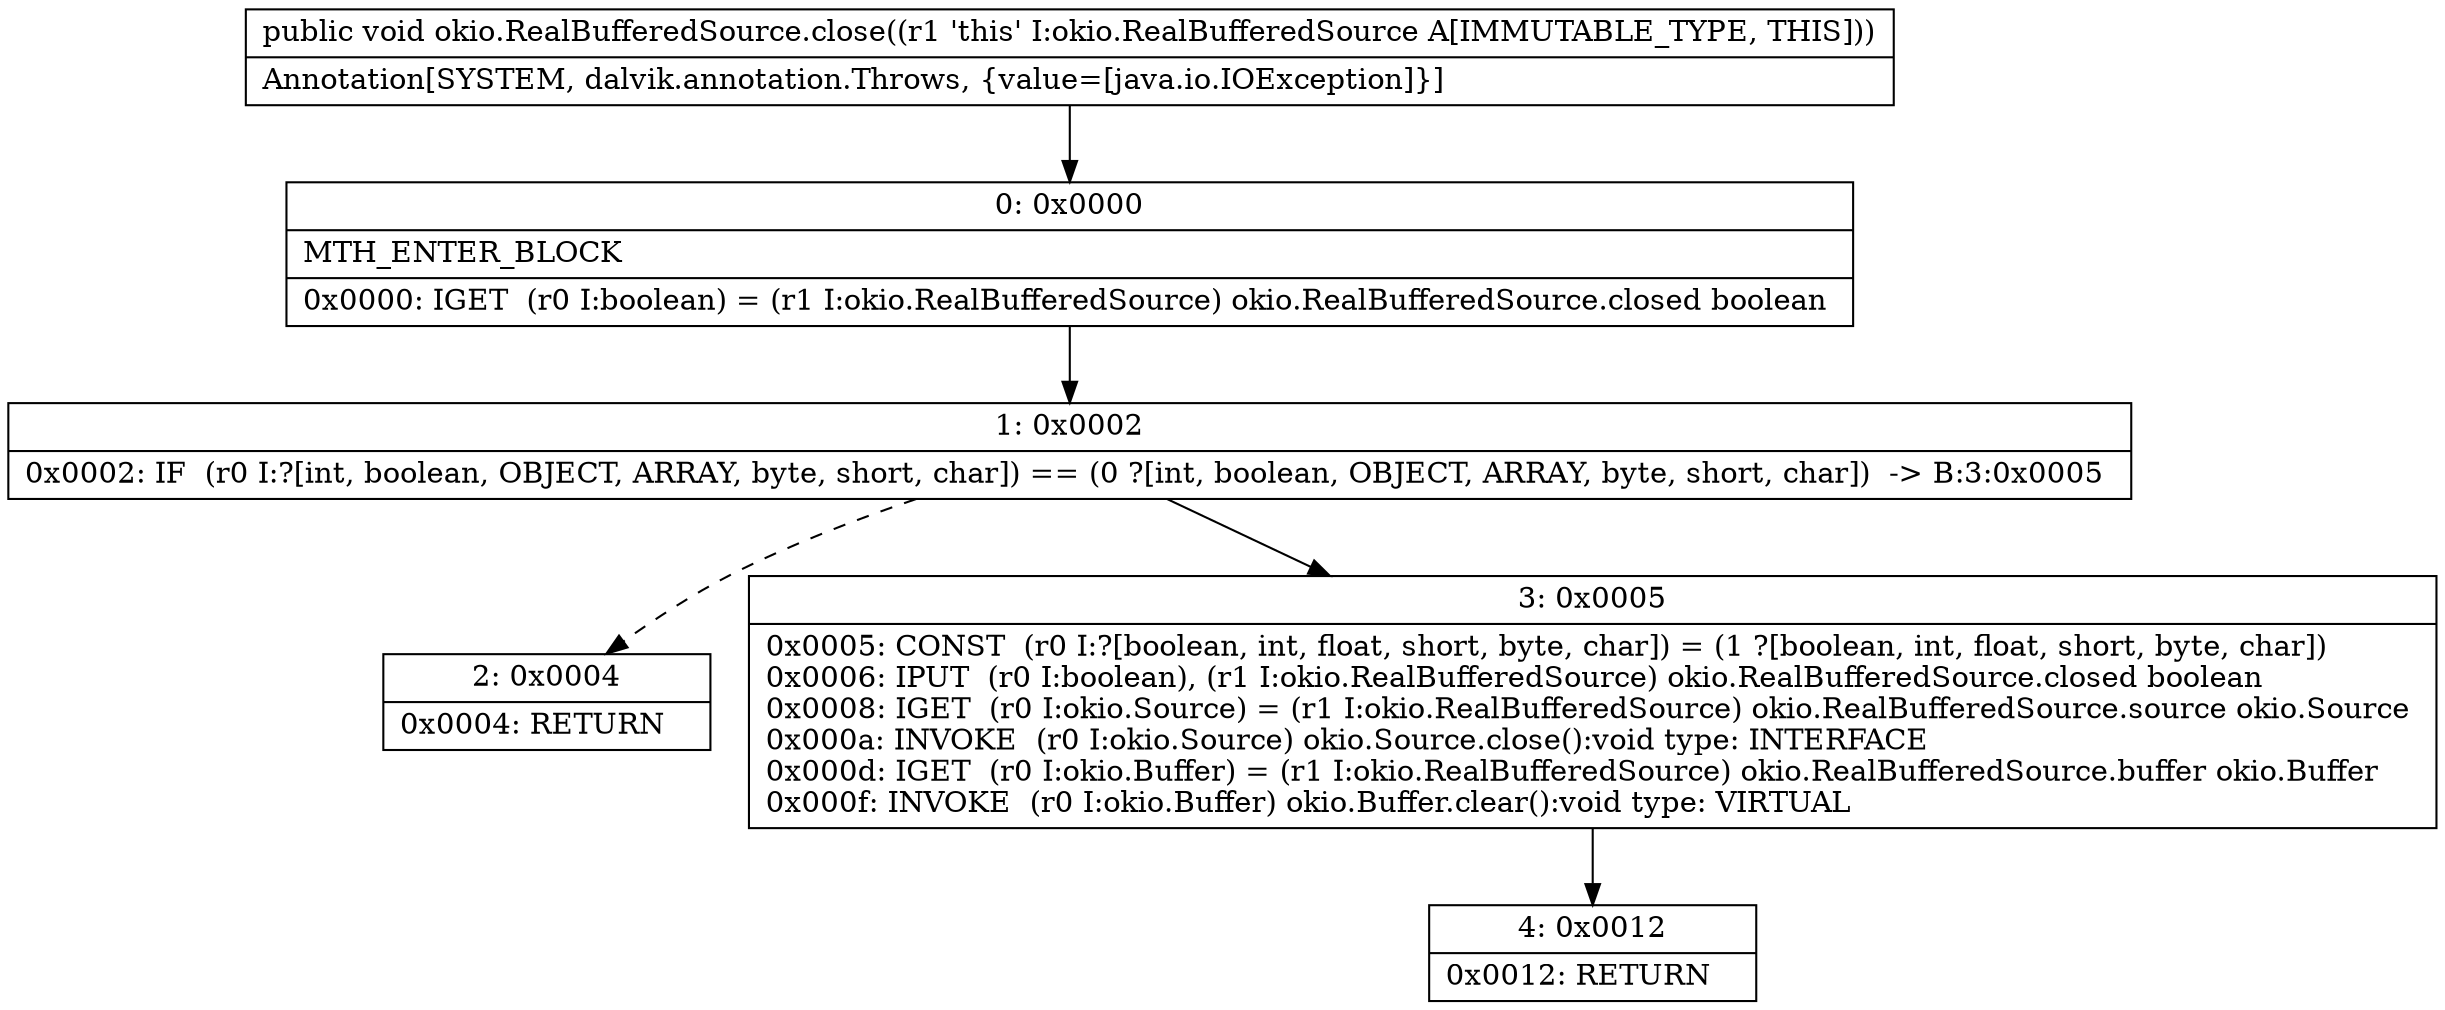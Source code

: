 digraph "CFG forokio.RealBufferedSource.close()V" {
Node_0 [shape=record,label="{0\:\ 0x0000|MTH_ENTER_BLOCK\l|0x0000: IGET  (r0 I:boolean) = (r1 I:okio.RealBufferedSource) okio.RealBufferedSource.closed boolean \l}"];
Node_1 [shape=record,label="{1\:\ 0x0002|0x0002: IF  (r0 I:?[int, boolean, OBJECT, ARRAY, byte, short, char]) == (0 ?[int, boolean, OBJECT, ARRAY, byte, short, char])  \-\> B:3:0x0005 \l}"];
Node_2 [shape=record,label="{2\:\ 0x0004|0x0004: RETURN   \l}"];
Node_3 [shape=record,label="{3\:\ 0x0005|0x0005: CONST  (r0 I:?[boolean, int, float, short, byte, char]) = (1 ?[boolean, int, float, short, byte, char]) \l0x0006: IPUT  (r0 I:boolean), (r1 I:okio.RealBufferedSource) okio.RealBufferedSource.closed boolean \l0x0008: IGET  (r0 I:okio.Source) = (r1 I:okio.RealBufferedSource) okio.RealBufferedSource.source okio.Source \l0x000a: INVOKE  (r0 I:okio.Source) okio.Source.close():void type: INTERFACE \l0x000d: IGET  (r0 I:okio.Buffer) = (r1 I:okio.RealBufferedSource) okio.RealBufferedSource.buffer okio.Buffer \l0x000f: INVOKE  (r0 I:okio.Buffer) okio.Buffer.clear():void type: VIRTUAL \l}"];
Node_4 [shape=record,label="{4\:\ 0x0012|0x0012: RETURN   \l}"];
MethodNode[shape=record,label="{public void okio.RealBufferedSource.close((r1 'this' I:okio.RealBufferedSource A[IMMUTABLE_TYPE, THIS]))  | Annotation[SYSTEM, dalvik.annotation.Throws, \{value=[java.io.IOException]\}]\l}"];
MethodNode -> Node_0;
Node_0 -> Node_1;
Node_1 -> Node_2[style=dashed];
Node_1 -> Node_3;
Node_3 -> Node_4;
}

